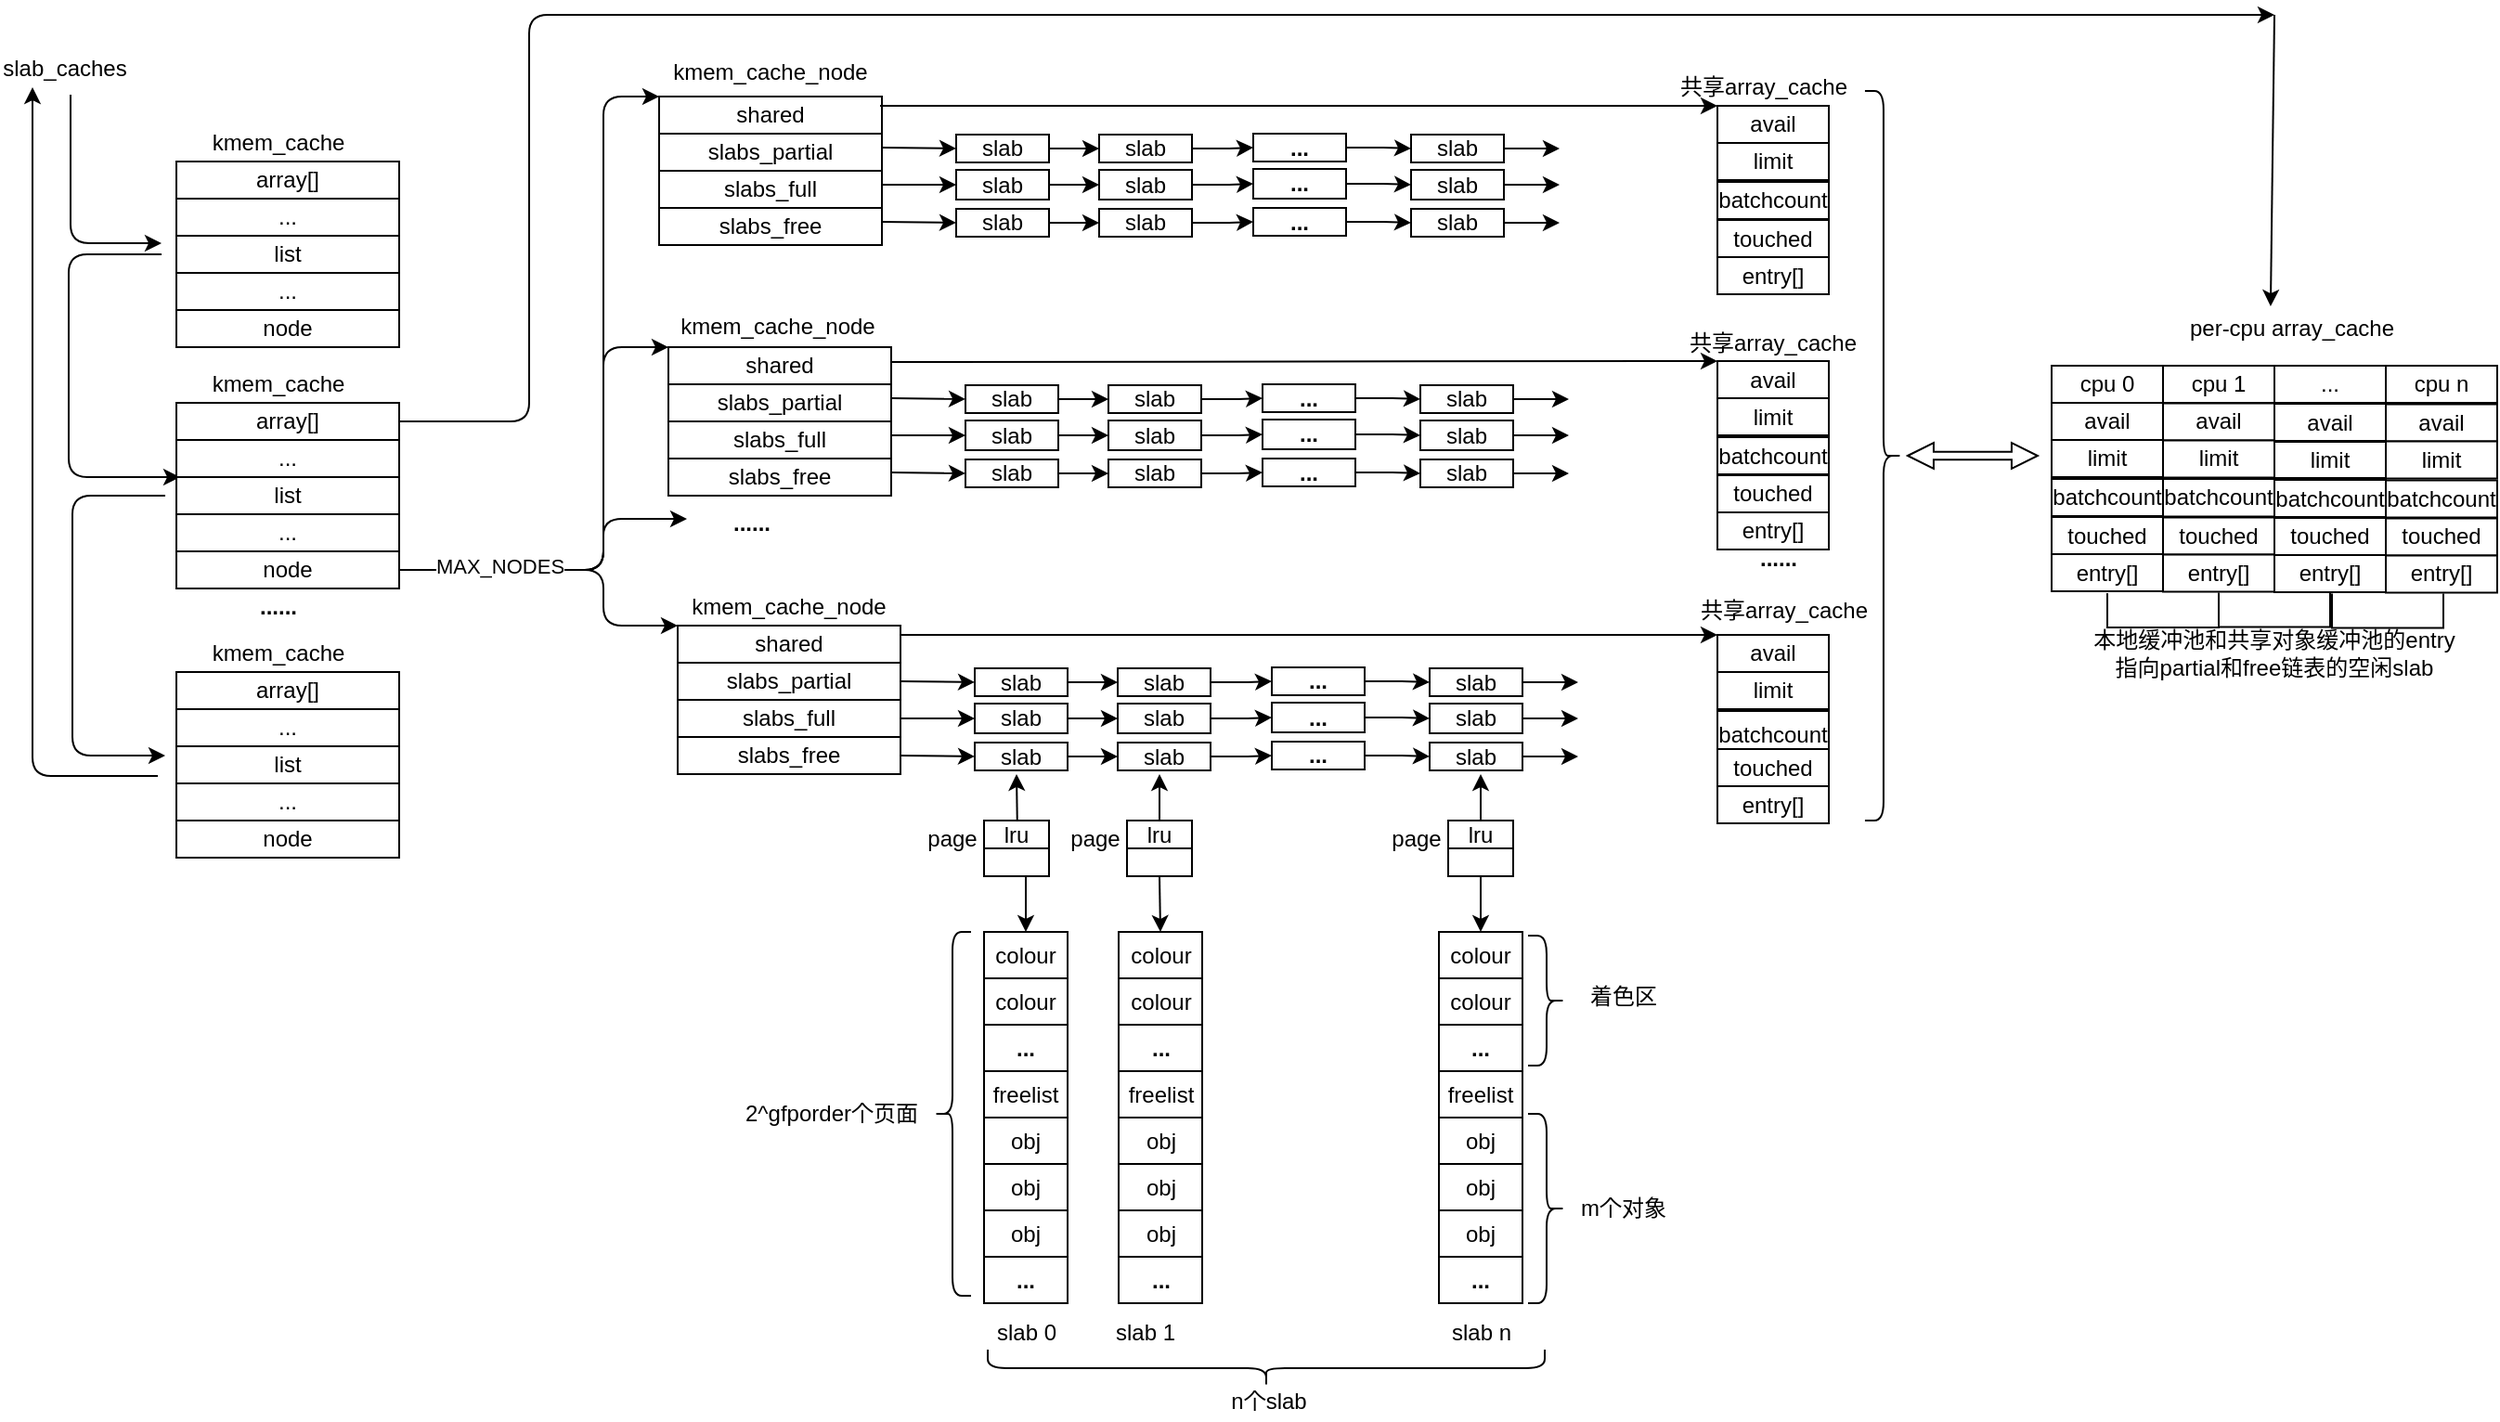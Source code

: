 <mxfile version="14.1.8" type="github">
  <diagram id="U19C1owaO59zhiJw0SZX" name="Page-1">
    <mxGraphModel dx="1114" dy="500" grid="1" gridSize="10" guides="1" tooltips="1" connect="1" arrows="1" fold="1" page="1" pageScale="1" pageWidth="827" pageHeight="1169" math="0" shadow="0">
      <root>
        <mxCell id="0" />
        <mxCell id="1" parent="0" />
        <mxCell id="jVLhkkgNdd034iKlA2Vm-1" value="array[]" style="rounded=0;whiteSpace=wrap;html=1;" parent="1" vertex="1">
          <mxGeometry x="280" y="99" width="120" height="20" as="geometry" />
        </mxCell>
        <mxCell id="jVLhkkgNdd034iKlA2Vm-2" value="slab_caches" style="text;html=1;strokeColor=none;fillColor=none;align=center;verticalAlign=middle;whiteSpace=wrap;rounded=0;" parent="1" vertex="1">
          <mxGeometry x="185" y="39" width="70" height="20" as="geometry" />
        </mxCell>
        <mxCell id="jVLhkkgNdd034iKlA2Vm-6" value="..." style="rounded=0;whiteSpace=wrap;html=1;" parent="1" vertex="1">
          <mxGeometry x="280" y="119" width="120" height="20" as="geometry" />
        </mxCell>
        <mxCell id="jVLhkkgNdd034iKlA2Vm-8" value="list" style="rounded=0;whiteSpace=wrap;html=1;" parent="1" vertex="1">
          <mxGeometry x="280" y="139" width="120" height="20" as="geometry" />
        </mxCell>
        <mxCell id="jVLhkkgNdd034iKlA2Vm-10" value="node" style="rounded=0;whiteSpace=wrap;html=1;" parent="1" vertex="1">
          <mxGeometry x="280" y="179" width="120" height="20" as="geometry" />
        </mxCell>
        <mxCell id="jVLhkkgNdd034iKlA2Vm-11" value="..." style="rounded=0;whiteSpace=wrap;html=1;" parent="1" vertex="1">
          <mxGeometry x="280" y="159" width="120" height="20" as="geometry" />
        </mxCell>
        <mxCell id="jVLhkkgNdd034iKlA2Vm-15" value="kmem_cache" style="text;html=1;strokeColor=none;fillColor=none;align=center;verticalAlign=middle;whiteSpace=wrap;rounded=0;" parent="1" vertex="1">
          <mxGeometry x="300" y="79" width="70" height="20" as="geometry" />
        </mxCell>
        <mxCell id="jVLhkkgNdd034iKlA2Vm-42" value="" style="edgeStyle=elbowEdgeStyle;elbow=vertical;endArrow=classic;html=1;exitX=0.5;exitY=1;exitDx=0;exitDy=0;" parent="1" edge="1">
          <mxGeometry width="50" height="50" relative="1" as="geometry">
            <mxPoint x="223" y="63" as="sourcePoint" />
            <mxPoint x="272" y="143" as="targetPoint" />
            <Array as="points">
              <mxPoint x="252" y="143" />
            </Array>
          </mxGeometry>
        </mxCell>
        <mxCell id="jVLhkkgNdd034iKlA2Vm-43" value="" style="edgeStyle=segmentEdgeStyle;endArrow=classic;html=1;" parent="1" edge="1">
          <mxGeometry width="50" height="50" relative="1" as="geometry">
            <mxPoint x="272" y="149" as="sourcePoint" />
            <mxPoint x="282" y="269" as="targetPoint" />
            <Array as="points">
              <mxPoint x="222" y="149" />
              <mxPoint x="222" y="269" />
              <mxPoint x="282" y="269" />
            </Array>
          </mxGeometry>
        </mxCell>
        <mxCell id="jVLhkkgNdd034iKlA2Vm-46" value="slabs_partial" style="rounded=0;whiteSpace=wrap;html=1;" parent="1" vertex="1">
          <mxGeometry x="540" y="84" width="120" height="20" as="geometry" />
        </mxCell>
        <mxCell id="jVLhkkgNdd034iKlA2Vm-47" value="kmem_cache_node" style="text;html=1;strokeColor=none;fillColor=none;align=center;verticalAlign=middle;whiteSpace=wrap;rounded=0;" parent="1" vertex="1">
          <mxGeometry x="545" y="41" width="110" height="20" as="geometry" />
        </mxCell>
        <mxCell id="jVLhkkgNdd034iKlA2Vm-48" value="slabs_full" style="rounded=0;whiteSpace=wrap;html=1;" parent="1" vertex="1">
          <mxGeometry x="540" y="104" width="120" height="20" as="geometry" />
        </mxCell>
        <mxCell id="jVLhkkgNdd034iKlA2Vm-49" value="slabs_free" style="rounded=0;whiteSpace=wrap;html=1;" parent="1" vertex="1">
          <mxGeometry x="540" y="124" width="120" height="20" as="geometry" />
        </mxCell>
        <mxCell id="jVLhkkgNdd034iKlA2Vm-50" value="" style="edgeStyle=elbowEdgeStyle;elbow=horizontal;endArrow=classic;html=1;entryX=0;entryY=0;entryDx=0;entryDy=0;exitX=1;exitY=0.5;exitDx=0;exitDy=0;" parent="1" source="jVLhkkgNdd034iKlA2Vm-150" target="jVLhkkgNdd034iKlA2Vm-456" edge="1">
          <mxGeometry width="50" height="50" relative="1" as="geometry">
            <mxPoint x="390" y="323" as="sourcePoint" />
            <mxPoint x="630" y="333" as="targetPoint" />
            <Array as="points">
              <mxPoint x="510" y="273" />
            </Array>
          </mxGeometry>
        </mxCell>
        <mxCell id="jVLhkkgNdd034iKlA2Vm-55" value="&lt;b&gt;......&lt;/b&gt;" style="text;html=1;strokeColor=none;fillColor=none;align=center;verticalAlign=middle;whiteSpace=wrap;rounded=0;" parent="1" vertex="1">
          <mxGeometry x="555" y="289" width="70" height="10" as="geometry" />
        </mxCell>
        <mxCell id="jVLhkkgNdd034iKlA2Vm-56" value="" style="edgeStyle=elbowEdgeStyle;elbow=horizontal;endArrow=classic;html=1;entryX=0;entryY=0;entryDx=0;entryDy=0;exitX=1;exitY=0.5;exitDx=0;exitDy=0;" parent="1" source="jVLhkkgNdd034iKlA2Vm-150" target="jVLhkkgNdd034iKlA2Vm-457" edge="1">
          <mxGeometry width="50" height="50" relative="1" as="geometry">
            <mxPoint x="410" y="330" as="sourcePoint" />
            <mxPoint x="544" y="313" as="targetPoint" />
            <Array as="points">
              <mxPoint x="510" y="323" />
            </Array>
          </mxGeometry>
        </mxCell>
        <mxCell id="jVLhkkgNdd034iKlA2Vm-62" value="" style="edgeStyle=elbowEdgeStyle;elbow=horizontal;endArrow=classic;html=1;entryX=0;entryY=0;entryDx=0;entryDy=0;exitX=1;exitY=0.5;exitDx=0;exitDy=0;" parent="1" source="jVLhkkgNdd034iKlA2Vm-150" target="jVLhkkgNdd034iKlA2Vm-458" edge="1">
          <mxGeometry width="50" height="50" relative="1" as="geometry">
            <mxPoint x="390" y="320" as="sourcePoint" />
            <mxPoint x="545" y="383" as="targetPoint" />
            <Array as="points">
              <mxPoint x="510" y="350" />
              <mxPoint x="510" y="393" />
            </Array>
          </mxGeometry>
        </mxCell>
        <mxCell id="jVLhkkgNdd034iKlA2Vm-64" value="" style="edgeStyle=segmentEdgeStyle;endArrow=classic;html=1;" parent="1" edge="1">
          <mxGeometry width="50" height="50" relative="1" as="geometry">
            <mxPoint x="274" y="279" as="sourcePoint" />
            <mxPoint x="274" y="419" as="targetPoint" />
            <Array as="points">
              <mxPoint x="224" y="279" />
              <mxPoint x="224" y="419" />
              <mxPoint x="274" y="419" />
            </Array>
          </mxGeometry>
        </mxCell>
        <mxCell id="jVLhkkgNdd034iKlA2Vm-142" value="" style="edgeStyle=elbowEdgeStyle;elbow=horizontal;endArrow=classic;html=1;entryX=0;entryY=0.25;entryDx=0;entryDy=0;exitX=1;exitY=0.5;exitDx=0;exitDy=0;" parent="1" source="jVLhkkgNdd034iKlA2Vm-150" target="jVLhkkgNdd034iKlA2Vm-55" edge="1">
          <mxGeometry width="50" height="50" relative="1" as="geometry">
            <mxPoint x="400" y="320" as="sourcePoint" />
            <mxPoint x="550" y="423" as="targetPoint" />
            <Array as="points">
              <mxPoint x="510" y="319" />
              <mxPoint x="510" y="373" />
            </Array>
          </mxGeometry>
        </mxCell>
        <mxCell id="jVLhkkgNdd034iKlA2Vm-455" value="MAX_NODES" style="edgeLabel;html=1;align=center;verticalAlign=middle;resizable=0;points=[];" parent="jVLhkkgNdd034iKlA2Vm-142" vertex="1" connectable="0">
          <mxGeometry x="-0.415" y="2" relative="1" as="geometry">
            <mxPoint as="offset" />
          </mxGeometry>
        </mxCell>
        <mxCell id="jVLhkkgNdd034iKlA2Vm-147" value="array[]" style="rounded=0;whiteSpace=wrap;html=1;" parent="1" vertex="1">
          <mxGeometry x="280" y="229" width="120" height="20" as="geometry" />
        </mxCell>
        <mxCell id="jVLhkkgNdd034iKlA2Vm-148" value="..." style="rounded=0;whiteSpace=wrap;html=1;" parent="1" vertex="1">
          <mxGeometry x="280" y="249" width="120" height="20" as="geometry" />
        </mxCell>
        <mxCell id="jVLhkkgNdd034iKlA2Vm-149" value="list" style="rounded=0;whiteSpace=wrap;html=1;" parent="1" vertex="1">
          <mxGeometry x="280" y="269" width="120" height="20" as="geometry" />
        </mxCell>
        <mxCell id="jVLhkkgNdd034iKlA2Vm-150" value="node" style="rounded=0;whiteSpace=wrap;html=1;" parent="1" vertex="1">
          <mxGeometry x="280" y="309" width="120" height="20" as="geometry" />
        </mxCell>
        <mxCell id="jVLhkkgNdd034iKlA2Vm-151" value="..." style="rounded=0;whiteSpace=wrap;html=1;" parent="1" vertex="1">
          <mxGeometry x="280" y="289" width="120" height="20" as="geometry" />
        </mxCell>
        <mxCell id="jVLhkkgNdd034iKlA2Vm-152" value="kmem_cache" style="text;html=1;strokeColor=none;fillColor=none;align=center;verticalAlign=middle;whiteSpace=wrap;rounded=0;" parent="1" vertex="1">
          <mxGeometry x="300" y="209" width="70" height="20" as="geometry" />
        </mxCell>
        <mxCell id="jVLhkkgNdd034iKlA2Vm-153" value="array[]" style="rounded=0;whiteSpace=wrap;html=1;" parent="1" vertex="1">
          <mxGeometry x="280" y="374" width="120" height="20" as="geometry" />
        </mxCell>
        <mxCell id="jVLhkkgNdd034iKlA2Vm-154" value="..." style="rounded=0;whiteSpace=wrap;html=1;" parent="1" vertex="1">
          <mxGeometry x="280" y="394" width="120" height="20" as="geometry" />
        </mxCell>
        <mxCell id="jVLhkkgNdd034iKlA2Vm-155" value="list" style="rounded=0;whiteSpace=wrap;html=1;" parent="1" vertex="1">
          <mxGeometry x="280" y="414" width="120" height="20" as="geometry" />
        </mxCell>
        <mxCell id="jVLhkkgNdd034iKlA2Vm-156" value="node" style="rounded=0;whiteSpace=wrap;html=1;" parent="1" vertex="1">
          <mxGeometry x="280" y="454" width="120" height="20" as="geometry" />
        </mxCell>
        <mxCell id="jVLhkkgNdd034iKlA2Vm-157" value="..." style="rounded=0;whiteSpace=wrap;html=1;" parent="1" vertex="1">
          <mxGeometry x="280" y="434" width="120" height="20" as="geometry" />
        </mxCell>
        <mxCell id="jVLhkkgNdd034iKlA2Vm-158" value="kmem_cache" style="text;html=1;strokeColor=none;fillColor=none;align=center;verticalAlign=middle;whiteSpace=wrap;rounded=0;" parent="1" vertex="1">
          <mxGeometry x="300" y="354" width="70" height="20" as="geometry" />
        </mxCell>
        <mxCell id="jVLhkkgNdd034iKlA2Vm-280" value="slabs_partial" style="rounded=0;whiteSpace=wrap;html=1;" parent="1" vertex="1">
          <mxGeometry x="545" y="219" width="120" height="20" as="geometry" />
        </mxCell>
        <mxCell id="jVLhkkgNdd034iKlA2Vm-281" value="kmem_cache_node" style="text;html=1;strokeColor=none;fillColor=none;align=center;verticalAlign=middle;whiteSpace=wrap;rounded=0;" parent="1" vertex="1">
          <mxGeometry x="549" y="178" width="110" height="20" as="geometry" />
        </mxCell>
        <mxCell id="jVLhkkgNdd034iKlA2Vm-282" value="slabs_full" style="rounded=0;whiteSpace=wrap;html=1;" parent="1" vertex="1">
          <mxGeometry x="545" y="239" width="120" height="20" as="geometry" />
        </mxCell>
        <mxCell id="jVLhkkgNdd034iKlA2Vm-283" value="slabs_free" style="rounded=0;whiteSpace=wrap;html=1;" parent="1" vertex="1">
          <mxGeometry x="545" y="259" width="120" height="20" as="geometry" />
        </mxCell>
        <mxCell id="jVLhkkgNdd034iKlA2Vm-305" value="slabs_partial" style="rounded=0;whiteSpace=wrap;html=1;" parent="1" vertex="1">
          <mxGeometry x="550" y="369" width="120" height="20" as="geometry" />
        </mxCell>
        <mxCell id="jVLhkkgNdd034iKlA2Vm-306" value="kmem_cache_node" style="text;html=1;strokeColor=none;fillColor=none;align=center;verticalAlign=middle;whiteSpace=wrap;rounded=0;" parent="1" vertex="1">
          <mxGeometry x="555" y="329" width="110" height="20" as="geometry" />
        </mxCell>
        <mxCell id="jVLhkkgNdd034iKlA2Vm-307" value="slabs_full" style="rounded=0;whiteSpace=wrap;html=1;" parent="1" vertex="1">
          <mxGeometry x="550" y="389" width="120" height="20" as="geometry" />
        </mxCell>
        <mxCell id="jVLhkkgNdd034iKlA2Vm-308" value="slabs_free" style="rounded=0;whiteSpace=wrap;html=1;" parent="1" vertex="1">
          <mxGeometry x="550" y="409" width="120" height="20" as="geometry" />
        </mxCell>
        <mxCell id="jVLhkkgNdd034iKlA2Vm-309" style="edgeStyle=orthogonalEdgeStyle;rounded=0;orthogonalLoop=1;jettySize=auto;html=1;entryX=0;entryY=0.5;entryDx=0;entryDy=0;" parent="1" source="jVLhkkgNdd034iKlA2Vm-310" target="jVLhkkgNdd034iKlA2Vm-314" edge="1">
          <mxGeometry relative="1" as="geometry" />
        </mxCell>
        <mxCell id="jVLhkkgNdd034iKlA2Vm-310" value="slab" style="rounded=0;whiteSpace=wrap;html=1;" parent="1" vertex="1">
          <mxGeometry x="710" y="372" width="50" height="15" as="geometry" />
        </mxCell>
        <mxCell id="jVLhkkgNdd034iKlA2Vm-311" style="edgeStyle=orthogonalEdgeStyle;rounded=0;orthogonalLoop=1;jettySize=auto;html=1;" parent="1" source="jVLhkkgNdd034iKlA2Vm-312" edge="1">
          <mxGeometry relative="1" as="geometry">
            <mxPoint x="1035" y="379.5" as="targetPoint" />
          </mxGeometry>
        </mxCell>
        <mxCell id="jVLhkkgNdd034iKlA2Vm-312" value="slab" style="rounded=0;whiteSpace=wrap;html=1;" parent="1" vertex="1">
          <mxGeometry x="955" y="372" width="50" height="15" as="geometry" />
        </mxCell>
        <mxCell id="jVLhkkgNdd034iKlA2Vm-387" style="edgeStyle=orthogonalEdgeStyle;rounded=0;orthogonalLoop=1;jettySize=auto;html=1;entryX=0;entryY=0.5;entryDx=0;entryDy=0;" parent="1" source="jVLhkkgNdd034iKlA2Vm-314" target="jVLhkkgNdd034iKlA2Vm-384" edge="1">
          <mxGeometry relative="1" as="geometry" />
        </mxCell>
        <mxCell id="jVLhkkgNdd034iKlA2Vm-314" value="slab" style="rounded=0;whiteSpace=wrap;html=1;" parent="1" vertex="1">
          <mxGeometry x="787" y="372" width="50" height="15" as="geometry" />
        </mxCell>
        <mxCell id="jVLhkkgNdd034iKlA2Vm-315" style="edgeStyle=orthogonalEdgeStyle;rounded=0;orthogonalLoop=1;jettySize=auto;html=1;entryX=0;entryY=0.5;entryDx=0;entryDy=0;" parent="1" source="jVLhkkgNdd034iKlA2Vm-316" target="jVLhkkgNdd034iKlA2Vm-320" edge="1">
          <mxGeometry relative="1" as="geometry" />
        </mxCell>
        <mxCell id="jVLhkkgNdd034iKlA2Vm-316" value="slab" style="rounded=0;whiteSpace=wrap;html=1;" parent="1" vertex="1">
          <mxGeometry x="710" y="391" width="50" height="16" as="geometry" />
        </mxCell>
        <mxCell id="jVLhkkgNdd034iKlA2Vm-317" style="edgeStyle=orthogonalEdgeStyle;rounded=0;orthogonalLoop=1;jettySize=auto;html=1;" parent="1" source="jVLhkkgNdd034iKlA2Vm-318" edge="1">
          <mxGeometry relative="1" as="geometry">
            <mxPoint x="1035" y="399" as="targetPoint" />
          </mxGeometry>
        </mxCell>
        <mxCell id="jVLhkkgNdd034iKlA2Vm-318" value="slab" style="rounded=0;whiteSpace=wrap;html=1;" parent="1" vertex="1">
          <mxGeometry x="955" y="391" width="50" height="16" as="geometry" />
        </mxCell>
        <mxCell id="jVLhkkgNdd034iKlA2Vm-388" style="edgeStyle=orthogonalEdgeStyle;rounded=0;orthogonalLoop=1;jettySize=auto;html=1;entryX=0;entryY=0.5;entryDx=0;entryDy=0;" parent="1" source="jVLhkkgNdd034iKlA2Vm-320" target="jVLhkkgNdd034iKlA2Vm-385" edge="1">
          <mxGeometry relative="1" as="geometry" />
        </mxCell>
        <mxCell id="jVLhkkgNdd034iKlA2Vm-320" value="slab" style="rounded=0;whiteSpace=wrap;html=1;" parent="1" vertex="1">
          <mxGeometry x="787" y="391" width="50" height="16" as="geometry" />
        </mxCell>
        <mxCell id="jVLhkkgNdd034iKlA2Vm-321" style="edgeStyle=orthogonalEdgeStyle;rounded=0;orthogonalLoop=1;jettySize=auto;html=1;entryX=0;entryY=0.5;entryDx=0;entryDy=0;" parent="1" source="jVLhkkgNdd034iKlA2Vm-322" target="jVLhkkgNdd034iKlA2Vm-326" edge="1">
          <mxGeometry relative="1" as="geometry" />
        </mxCell>
        <mxCell id="jVLhkkgNdd034iKlA2Vm-322" value="slab" style="rounded=0;whiteSpace=wrap;html=1;" parent="1" vertex="1">
          <mxGeometry x="710" y="412" width="50" height="15" as="geometry" />
        </mxCell>
        <mxCell id="jVLhkkgNdd034iKlA2Vm-323" style="edgeStyle=orthogonalEdgeStyle;rounded=0;orthogonalLoop=1;jettySize=auto;html=1;" parent="1" source="jVLhkkgNdd034iKlA2Vm-324" edge="1">
          <mxGeometry relative="1" as="geometry">
            <mxPoint x="1035" y="419.5" as="targetPoint" />
          </mxGeometry>
        </mxCell>
        <mxCell id="jVLhkkgNdd034iKlA2Vm-324" value="slab" style="rounded=0;whiteSpace=wrap;html=1;" parent="1" vertex="1">
          <mxGeometry x="955" y="412" width="50" height="15" as="geometry" />
        </mxCell>
        <mxCell id="jVLhkkgNdd034iKlA2Vm-389" style="edgeStyle=orthogonalEdgeStyle;rounded=0;orthogonalLoop=1;jettySize=auto;html=1;entryX=0;entryY=0.5;entryDx=0;entryDy=0;" parent="1" source="jVLhkkgNdd034iKlA2Vm-326" target="jVLhkkgNdd034iKlA2Vm-386" edge="1">
          <mxGeometry relative="1" as="geometry" />
        </mxCell>
        <mxCell id="jVLhkkgNdd034iKlA2Vm-326" value="slab" style="rounded=0;whiteSpace=wrap;html=1;" parent="1" vertex="1">
          <mxGeometry x="787" y="412" width="50" height="15" as="geometry" />
        </mxCell>
        <mxCell id="jVLhkkgNdd034iKlA2Vm-327" value="" style="endArrow=classic;html=1;exitX=1;exitY=0.5;exitDx=0;exitDy=0;entryX=0;entryY=0.5;entryDx=0;entryDy=0;" parent="1" source="jVLhkkgNdd034iKlA2Vm-305" target="jVLhkkgNdd034iKlA2Vm-310" edge="1">
          <mxGeometry width="50" height="50" relative="1" as="geometry">
            <mxPoint x="620" y="619" as="sourcePoint" />
            <mxPoint x="670" y="569" as="targetPoint" />
          </mxGeometry>
        </mxCell>
        <mxCell id="jVLhkkgNdd034iKlA2Vm-328" value="" style="endArrow=classic;html=1;exitX=1;exitY=0.5;exitDx=0;exitDy=0;entryX=0;entryY=0.5;entryDx=0;entryDy=0;" parent="1" source="jVLhkkgNdd034iKlA2Vm-307" target="jVLhkkgNdd034iKlA2Vm-316" edge="1">
          <mxGeometry width="50" height="50" relative="1" as="geometry">
            <mxPoint x="680" y="385" as="sourcePoint" />
            <mxPoint x="720" y="385" as="targetPoint" />
          </mxGeometry>
        </mxCell>
        <mxCell id="jVLhkkgNdd034iKlA2Vm-329" value="" style="endArrow=classic;html=1;exitX=1;exitY=0.5;exitDx=0;exitDy=0;entryX=0;entryY=0.5;entryDx=0;entryDy=0;" parent="1" source="jVLhkkgNdd034iKlA2Vm-308" target="jVLhkkgNdd034iKlA2Vm-322" edge="1">
          <mxGeometry width="50" height="50" relative="1" as="geometry">
            <mxPoint x="690" y="404" as="sourcePoint" />
            <mxPoint x="710" y="441" as="targetPoint" />
          </mxGeometry>
        </mxCell>
        <mxCell id="jVLhkkgNdd034iKlA2Vm-332" style="edgeStyle=orthogonalEdgeStyle;rounded=0;orthogonalLoop=1;jettySize=auto;html=1;" parent="1" edge="1">
          <mxGeometry relative="1" as="geometry">
            <mxPoint x="732.5" y="429" as="targetPoint" />
            <mxPoint x="733" y="462" as="sourcePoint" />
          </mxGeometry>
        </mxCell>
        <mxCell id="jVLhkkgNdd034iKlA2Vm-330" value="lru" style="rounded=0;whiteSpace=wrap;html=1;" parent="1" vertex="1">
          <mxGeometry x="715" y="454" width="35" height="15" as="geometry" />
        </mxCell>
        <mxCell id="jVLhkkgNdd034iKlA2Vm-363" style="edgeStyle=orthogonalEdgeStyle;rounded=0;orthogonalLoop=1;jettySize=auto;html=1;exitX=0.5;exitY=1;exitDx=0;exitDy=0;entryX=0.5;entryY=0;entryDx=0;entryDy=0;" parent="1" source="jVLhkkgNdd034iKlA2Vm-331" target="jVLhkkgNdd034iKlA2Vm-342" edge="1">
          <mxGeometry relative="1" as="geometry" />
        </mxCell>
        <mxCell id="jVLhkkgNdd034iKlA2Vm-331" value="" style="rounded=0;whiteSpace=wrap;html=1;" parent="1" vertex="1">
          <mxGeometry x="715" y="469" width="35" height="15" as="geometry" />
        </mxCell>
        <mxCell id="jVLhkkgNdd034iKlA2Vm-333" value="page" style="text;html=1;strokeColor=none;fillColor=none;align=center;verticalAlign=middle;whiteSpace=wrap;rounded=0;" parent="1" vertex="1">
          <mxGeometry x="683" y="454" width="30" height="20" as="geometry" />
        </mxCell>
        <mxCell id="jVLhkkgNdd034iKlA2Vm-340" style="edgeStyle=orthogonalEdgeStyle;rounded=0;orthogonalLoop=1;jettySize=auto;html=1;" parent="1" source="jVLhkkgNdd034iKlA2Vm-334" edge="1">
          <mxGeometry relative="1" as="geometry">
            <mxPoint x="809.5" y="429" as="targetPoint" />
          </mxGeometry>
        </mxCell>
        <mxCell id="jVLhkkgNdd034iKlA2Vm-334" value="lru" style="rounded=0;whiteSpace=wrap;html=1;" parent="1" vertex="1">
          <mxGeometry x="792" y="454" width="35" height="15" as="geometry" />
        </mxCell>
        <mxCell id="jVLhkkgNdd034iKlA2Vm-335" value="" style="rounded=0;whiteSpace=wrap;html=1;" parent="1" vertex="1">
          <mxGeometry x="792" y="469" width="35" height="15" as="geometry" />
        </mxCell>
        <mxCell id="jVLhkkgNdd034iKlA2Vm-336" value="page" style="text;html=1;strokeColor=none;fillColor=none;align=center;verticalAlign=middle;whiteSpace=wrap;rounded=0;" parent="1" vertex="1">
          <mxGeometry x="760" y="454" width="30" height="20" as="geometry" />
        </mxCell>
        <mxCell id="jVLhkkgNdd034iKlA2Vm-393" style="edgeStyle=orthogonalEdgeStyle;rounded=0;orthogonalLoop=1;jettySize=auto;html=1;" parent="1" source="jVLhkkgNdd034iKlA2Vm-337" edge="1">
          <mxGeometry relative="1" as="geometry">
            <mxPoint x="982.5" y="429" as="targetPoint" />
          </mxGeometry>
        </mxCell>
        <mxCell id="jVLhkkgNdd034iKlA2Vm-337" value="lru" style="rounded=0;whiteSpace=wrap;html=1;" parent="1" vertex="1">
          <mxGeometry x="965" y="454" width="35" height="15" as="geometry" />
        </mxCell>
        <mxCell id="jVLhkkgNdd034iKlA2Vm-381" style="edgeStyle=orthogonalEdgeStyle;rounded=0;orthogonalLoop=1;jettySize=auto;html=1;entryX=0.5;entryY=0;entryDx=0;entryDy=0;" parent="1" source="jVLhkkgNdd034iKlA2Vm-338" target="jVLhkkgNdd034iKlA2Vm-372" edge="1">
          <mxGeometry relative="1" as="geometry" />
        </mxCell>
        <mxCell id="jVLhkkgNdd034iKlA2Vm-338" value="" style="rounded=0;whiteSpace=wrap;html=1;" parent="1" vertex="1">
          <mxGeometry x="965" y="469" width="35" height="15" as="geometry" />
        </mxCell>
        <mxCell id="jVLhkkgNdd034iKlA2Vm-339" value="page" style="text;html=1;strokeColor=none;fillColor=none;align=center;verticalAlign=middle;whiteSpace=wrap;rounded=0;" parent="1" vertex="1">
          <mxGeometry x="933" y="454" width="30" height="20" as="geometry" />
        </mxCell>
        <mxCell id="jVLhkkgNdd034iKlA2Vm-342" value="colour" style="rounded=0;whiteSpace=wrap;html=1;" parent="1" vertex="1">
          <mxGeometry x="715" y="514" width="45" height="25" as="geometry" />
        </mxCell>
        <mxCell id="jVLhkkgNdd034iKlA2Vm-356" value="colour" style="rounded=0;whiteSpace=wrap;html=1;" parent="1" vertex="1">
          <mxGeometry x="715" y="539" width="45" height="25" as="geometry" />
        </mxCell>
        <mxCell id="jVLhkkgNdd034iKlA2Vm-357" value="&lt;b&gt;...&lt;/b&gt;" style="rounded=0;whiteSpace=wrap;html=1;" parent="1" vertex="1">
          <mxGeometry x="715" y="564" width="45" height="25" as="geometry" />
        </mxCell>
        <mxCell id="jVLhkkgNdd034iKlA2Vm-358" value="freelist" style="rounded=0;whiteSpace=wrap;html=1;" parent="1" vertex="1">
          <mxGeometry x="715" y="589" width="45" height="25" as="geometry" />
        </mxCell>
        <mxCell id="jVLhkkgNdd034iKlA2Vm-359" value="obj" style="rounded=0;whiteSpace=wrap;html=1;" parent="1" vertex="1">
          <mxGeometry x="715" y="614" width="45" height="25" as="geometry" />
        </mxCell>
        <mxCell id="jVLhkkgNdd034iKlA2Vm-360" value="obj" style="rounded=0;whiteSpace=wrap;html=1;" parent="1" vertex="1">
          <mxGeometry x="715" y="639" width="45" height="25" as="geometry" />
        </mxCell>
        <mxCell id="jVLhkkgNdd034iKlA2Vm-361" value="obj" style="rounded=0;whiteSpace=wrap;html=1;" parent="1" vertex="1">
          <mxGeometry x="715" y="664" width="45" height="25" as="geometry" />
        </mxCell>
        <mxCell id="jVLhkkgNdd034iKlA2Vm-362" value="&lt;b&gt;...&lt;/b&gt;" style="rounded=0;whiteSpace=wrap;html=1;" parent="1" vertex="1">
          <mxGeometry x="715" y="689" width="45" height="25" as="geometry" />
        </mxCell>
        <mxCell id="jVLhkkgNdd034iKlA2Vm-364" value="colour" style="rounded=0;whiteSpace=wrap;html=1;" parent="1" vertex="1">
          <mxGeometry x="787.5" y="514" width="45" height="25" as="geometry" />
        </mxCell>
        <mxCell id="jVLhkkgNdd034iKlA2Vm-365" value="colour" style="rounded=0;whiteSpace=wrap;html=1;" parent="1" vertex="1">
          <mxGeometry x="787.5" y="539" width="45" height="25" as="geometry" />
        </mxCell>
        <mxCell id="jVLhkkgNdd034iKlA2Vm-366" value="&lt;b&gt;...&lt;/b&gt;" style="rounded=0;whiteSpace=wrap;html=1;" parent="1" vertex="1">
          <mxGeometry x="787.5" y="564" width="45" height="25" as="geometry" />
        </mxCell>
        <mxCell id="jVLhkkgNdd034iKlA2Vm-367" value="freelist" style="rounded=0;whiteSpace=wrap;html=1;" parent="1" vertex="1">
          <mxGeometry x="787.5" y="589" width="45" height="25" as="geometry" />
        </mxCell>
        <mxCell id="jVLhkkgNdd034iKlA2Vm-368" value="obj" style="rounded=0;whiteSpace=wrap;html=1;" parent="1" vertex="1">
          <mxGeometry x="787.5" y="614" width="45" height="25" as="geometry" />
        </mxCell>
        <mxCell id="jVLhkkgNdd034iKlA2Vm-369" value="obj" style="rounded=0;whiteSpace=wrap;html=1;" parent="1" vertex="1">
          <mxGeometry x="787.5" y="639" width="45" height="25" as="geometry" />
        </mxCell>
        <mxCell id="jVLhkkgNdd034iKlA2Vm-370" value="obj" style="rounded=0;whiteSpace=wrap;html=1;" parent="1" vertex="1">
          <mxGeometry x="787.5" y="664" width="45" height="25" as="geometry" />
        </mxCell>
        <mxCell id="jVLhkkgNdd034iKlA2Vm-371" value="&lt;b&gt;...&lt;/b&gt;" style="rounded=0;whiteSpace=wrap;html=1;" parent="1" vertex="1">
          <mxGeometry x="787.5" y="689" width="45" height="25" as="geometry" />
        </mxCell>
        <mxCell id="jVLhkkgNdd034iKlA2Vm-372" value="colour" style="rounded=0;whiteSpace=wrap;html=1;" parent="1" vertex="1">
          <mxGeometry x="960" y="514" width="45" height="25" as="geometry" />
        </mxCell>
        <mxCell id="jVLhkkgNdd034iKlA2Vm-373" value="colour" style="rounded=0;whiteSpace=wrap;html=1;" parent="1" vertex="1">
          <mxGeometry x="960" y="539" width="45" height="25" as="geometry" />
        </mxCell>
        <mxCell id="jVLhkkgNdd034iKlA2Vm-374" value="&lt;b&gt;...&lt;/b&gt;" style="rounded=0;whiteSpace=wrap;html=1;" parent="1" vertex="1">
          <mxGeometry x="960" y="564" width="45" height="25" as="geometry" />
        </mxCell>
        <mxCell id="jVLhkkgNdd034iKlA2Vm-375" value="freelist" style="rounded=0;whiteSpace=wrap;html=1;" parent="1" vertex="1">
          <mxGeometry x="960" y="589" width="45" height="25" as="geometry" />
        </mxCell>
        <mxCell id="jVLhkkgNdd034iKlA2Vm-376" value="obj" style="rounded=0;whiteSpace=wrap;html=1;" parent="1" vertex="1">
          <mxGeometry x="960" y="614" width="45" height="25" as="geometry" />
        </mxCell>
        <mxCell id="jVLhkkgNdd034iKlA2Vm-377" value="obj" style="rounded=0;whiteSpace=wrap;html=1;" parent="1" vertex="1">
          <mxGeometry x="960" y="639" width="45" height="25" as="geometry" />
        </mxCell>
        <mxCell id="jVLhkkgNdd034iKlA2Vm-378" value="obj" style="rounded=0;whiteSpace=wrap;html=1;" parent="1" vertex="1">
          <mxGeometry x="960" y="664" width="45" height="25" as="geometry" />
        </mxCell>
        <mxCell id="jVLhkkgNdd034iKlA2Vm-379" value="&lt;b&gt;...&lt;/b&gt;" style="rounded=0;whiteSpace=wrap;html=1;" parent="1" vertex="1">
          <mxGeometry x="960" y="689" width="45" height="25" as="geometry" />
        </mxCell>
        <mxCell id="jVLhkkgNdd034iKlA2Vm-383" value="" style="endArrow=classic;html=1;exitX=0.5;exitY=1;exitDx=0;exitDy=0;entryX=0.5;entryY=0;entryDx=0;entryDy=0;" parent="1" source="jVLhkkgNdd034iKlA2Vm-335" target="jVLhkkgNdd034iKlA2Vm-364" edge="1">
          <mxGeometry width="50" height="50" relative="1" as="geometry">
            <mxPoint x="980" y="579" as="sourcePoint" />
            <mxPoint x="1030" y="529" as="targetPoint" />
          </mxGeometry>
        </mxCell>
        <mxCell id="jVLhkkgNdd034iKlA2Vm-390" style="edgeStyle=orthogonalEdgeStyle;rounded=0;orthogonalLoop=1;jettySize=auto;html=1;entryX=0;entryY=0.5;entryDx=0;entryDy=0;" parent="1" source="jVLhkkgNdd034iKlA2Vm-384" target="jVLhkkgNdd034iKlA2Vm-312" edge="1">
          <mxGeometry relative="1" as="geometry" />
        </mxCell>
        <mxCell id="jVLhkkgNdd034iKlA2Vm-384" value="&lt;b&gt;...&lt;/b&gt;" style="rounded=0;whiteSpace=wrap;html=1;" parent="1" vertex="1">
          <mxGeometry x="870" y="371.5" width="50" height="15" as="geometry" />
        </mxCell>
        <mxCell id="jVLhkkgNdd034iKlA2Vm-391" style="edgeStyle=orthogonalEdgeStyle;rounded=0;orthogonalLoop=1;jettySize=auto;html=1;entryX=0;entryY=0.5;entryDx=0;entryDy=0;" parent="1" source="jVLhkkgNdd034iKlA2Vm-385" target="jVLhkkgNdd034iKlA2Vm-318" edge="1">
          <mxGeometry relative="1" as="geometry" />
        </mxCell>
        <mxCell id="jVLhkkgNdd034iKlA2Vm-385" value="&lt;b&gt;...&lt;/b&gt;" style="rounded=0;whiteSpace=wrap;html=1;" parent="1" vertex="1">
          <mxGeometry x="870" y="390.5" width="50" height="16" as="geometry" />
        </mxCell>
        <mxCell id="jVLhkkgNdd034iKlA2Vm-392" style="edgeStyle=orthogonalEdgeStyle;rounded=0;orthogonalLoop=1;jettySize=auto;html=1;entryX=0;entryY=0.5;entryDx=0;entryDy=0;" parent="1" source="jVLhkkgNdd034iKlA2Vm-386" target="jVLhkkgNdd034iKlA2Vm-324" edge="1">
          <mxGeometry relative="1" as="geometry" />
        </mxCell>
        <mxCell id="jVLhkkgNdd034iKlA2Vm-386" value="&lt;b&gt;...&lt;/b&gt;" style="rounded=0;whiteSpace=wrap;html=1;" parent="1" vertex="1">
          <mxGeometry x="870" y="411.5" width="50" height="15" as="geometry" />
        </mxCell>
        <mxCell id="jVLhkkgNdd034iKlA2Vm-394" style="edgeStyle=orthogonalEdgeStyle;rounded=0;orthogonalLoop=1;jettySize=auto;html=1;entryX=0;entryY=0.5;entryDx=0;entryDy=0;" parent="1" source="jVLhkkgNdd034iKlA2Vm-395" target="jVLhkkgNdd034iKlA2Vm-399" edge="1">
          <mxGeometry relative="1" as="geometry" />
        </mxCell>
        <mxCell id="jVLhkkgNdd034iKlA2Vm-395" value="slab" style="rounded=0;whiteSpace=wrap;html=1;" parent="1" vertex="1">
          <mxGeometry x="705" y="219.5" width="50" height="15" as="geometry" />
        </mxCell>
        <mxCell id="jVLhkkgNdd034iKlA2Vm-396" style="edgeStyle=orthogonalEdgeStyle;rounded=0;orthogonalLoop=1;jettySize=auto;html=1;" parent="1" source="jVLhkkgNdd034iKlA2Vm-397" edge="1">
          <mxGeometry relative="1" as="geometry">
            <mxPoint x="1030" y="227" as="targetPoint" />
          </mxGeometry>
        </mxCell>
        <mxCell id="jVLhkkgNdd034iKlA2Vm-397" value="slab" style="rounded=0;whiteSpace=wrap;html=1;" parent="1" vertex="1">
          <mxGeometry x="950" y="219.5" width="50" height="15" as="geometry" />
        </mxCell>
        <mxCell id="jVLhkkgNdd034iKlA2Vm-398" style="edgeStyle=orthogonalEdgeStyle;rounded=0;orthogonalLoop=1;jettySize=auto;html=1;entryX=0;entryY=0.5;entryDx=0;entryDy=0;" parent="1" source="jVLhkkgNdd034iKlA2Vm-399" target="jVLhkkgNdd034iKlA2Vm-416" edge="1">
          <mxGeometry relative="1" as="geometry" />
        </mxCell>
        <mxCell id="jVLhkkgNdd034iKlA2Vm-399" value="slab" style="rounded=0;whiteSpace=wrap;html=1;" parent="1" vertex="1">
          <mxGeometry x="782" y="219.5" width="50" height="15" as="geometry" />
        </mxCell>
        <mxCell id="jVLhkkgNdd034iKlA2Vm-400" style="edgeStyle=orthogonalEdgeStyle;rounded=0;orthogonalLoop=1;jettySize=auto;html=1;entryX=0;entryY=0.5;entryDx=0;entryDy=0;" parent="1" source="jVLhkkgNdd034iKlA2Vm-401" target="jVLhkkgNdd034iKlA2Vm-405" edge="1">
          <mxGeometry relative="1" as="geometry" />
        </mxCell>
        <mxCell id="jVLhkkgNdd034iKlA2Vm-401" value="slab" style="rounded=0;whiteSpace=wrap;html=1;" parent="1" vertex="1">
          <mxGeometry x="705" y="238.5" width="50" height="16" as="geometry" />
        </mxCell>
        <mxCell id="jVLhkkgNdd034iKlA2Vm-402" style="edgeStyle=orthogonalEdgeStyle;rounded=0;orthogonalLoop=1;jettySize=auto;html=1;" parent="1" source="jVLhkkgNdd034iKlA2Vm-403" edge="1">
          <mxGeometry relative="1" as="geometry">
            <mxPoint x="1030" y="246.5" as="targetPoint" />
          </mxGeometry>
        </mxCell>
        <mxCell id="jVLhkkgNdd034iKlA2Vm-403" value="slab" style="rounded=0;whiteSpace=wrap;html=1;" parent="1" vertex="1">
          <mxGeometry x="950" y="238.5" width="50" height="16" as="geometry" />
        </mxCell>
        <mxCell id="jVLhkkgNdd034iKlA2Vm-404" style="edgeStyle=orthogonalEdgeStyle;rounded=0;orthogonalLoop=1;jettySize=auto;html=1;entryX=0;entryY=0.5;entryDx=0;entryDy=0;" parent="1" source="jVLhkkgNdd034iKlA2Vm-405" target="jVLhkkgNdd034iKlA2Vm-418" edge="1">
          <mxGeometry relative="1" as="geometry" />
        </mxCell>
        <mxCell id="jVLhkkgNdd034iKlA2Vm-405" value="slab" style="rounded=0;whiteSpace=wrap;html=1;" parent="1" vertex="1">
          <mxGeometry x="782" y="238.5" width="50" height="16" as="geometry" />
        </mxCell>
        <mxCell id="jVLhkkgNdd034iKlA2Vm-406" style="edgeStyle=orthogonalEdgeStyle;rounded=0;orthogonalLoop=1;jettySize=auto;html=1;entryX=0;entryY=0.5;entryDx=0;entryDy=0;" parent="1" source="jVLhkkgNdd034iKlA2Vm-407" target="jVLhkkgNdd034iKlA2Vm-411" edge="1">
          <mxGeometry relative="1" as="geometry" />
        </mxCell>
        <mxCell id="jVLhkkgNdd034iKlA2Vm-407" value="slab" style="rounded=0;whiteSpace=wrap;html=1;" parent="1" vertex="1">
          <mxGeometry x="705" y="259.5" width="50" height="15" as="geometry" />
        </mxCell>
        <mxCell id="jVLhkkgNdd034iKlA2Vm-408" style="edgeStyle=orthogonalEdgeStyle;rounded=0;orthogonalLoop=1;jettySize=auto;html=1;" parent="1" source="jVLhkkgNdd034iKlA2Vm-409" edge="1">
          <mxGeometry relative="1" as="geometry">
            <mxPoint x="1030" y="267" as="targetPoint" />
          </mxGeometry>
        </mxCell>
        <mxCell id="jVLhkkgNdd034iKlA2Vm-409" value="slab" style="rounded=0;whiteSpace=wrap;html=1;" parent="1" vertex="1">
          <mxGeometry x="950" y="259.5" width="50" height="15" as="geometry" />
        </mxCell>
        <mxCell id="jVLhkkgNdd034iKlA2Vm-410" style="edgeStyle=orthogonalEdgeStyle;rounded=0;orthogonalLoop=1;jettySize=auto;html=1;entryX=0;entryY=0.5;entryDx=0;entryDy=0;" parent="1" source="jVLhkkgNdd034iKlA2Vm-411" target="jVLhkkgNdd034iKlA2Vm-420" edge="1">
          <mxGeometry relative="1" as="geometry" />
        </mxCell>
        <mxCell id="jVLhkkgNdd034iKlA2Vm-411" value="slab" style="rounded=0;whiteSpace=wrap;html=1;" parent="1" vertex="1">
          <mxGeometry x="782" y="259.5" width="50" height="15" as="geometry" />
        </mxCell>
        <mxCell id="jVLhkkgNdd034iKlA2Vm-412" value="" style="endArrow=classic;html=1;exitX=1;exitY=0.5;exitDx=0;exitDy=0;entryX=0;entryY=0.5;entryDx=0;entryDy=0;" parent="1" target="jVLhkkgNdd034iKlA2Vm-395" edge="1">
          <mxGeometry width="50" height="50" relative="1" as="geometry">
            <mxPoint x="665" y="226.5" as="sourcePoint" />
            <mxPoint x="665" y="416.5" as="targetPoint" />
          </mxGeometry>
        </mxCell>
        <mxCell id="jVLhkkgNdd034iKlA2Vm-413" value="" style="endArrow=classic;html=1;exitX=1;exitY=0.5;exitDx=0;exitDy=0;entryX=0;entryY=0.5;entryDx=0;entryDy=0;" parent="1" target="jVLhkkgNdd034iKlA2Vm-401" edge="1">
          <mxGeometry width="50" height="50" relative="1" as="geometry">
            <mxPoint x="665" y="246.5" as="sourcePoint" />
            <mxPoint x="715" y="232.5" as="targetPoint" />
          </mxGeometry>
        </mxCell>
        <mxCell id="jVLhkkgNdd034iKlA2Vm-414" value="" style="endArrow=classic;html=1;exitX=1;exitY=0.5;exitDx=0;exitDy=0;entryX=0;entryY=0.5;entryDx=0;entryDy=0;" parent="1" target="jVLhkkgNdd034iKlA2Vm-407" edge="1">
          <mxGeometry width="50" height="50" relative="1" as="geometry">
            <mxPoint x="665" y="266.5" as="sourcePoint" />
            <mxPoint x="705" y="288.5" as="targetPoint" />
          </mxGeometry>
        </mxCell>
        <mxCell id="jVLhkkgNdd034iKlA2Vm-415" style="edgeStyle=orthogonalEdgeStyle;rounded=0;orthogonalLoop=1;jettySize=auto;html=1;entryX=0;entryY=0.5;entryDx=0;entryDy=0;" parent="1" source="jVLhkkgNdd034iKlA2Vm-416" target="jVLhkkgNdd034iKlA2Vm-397" edge="1">
          <mxGeometry relative="1" as="geometry" />
        </mxCell>
        <mxCell id="jVLhkkgNdd034iKlA2Vm-416" value="&lt;b&gt;...&lt;/b&gt;" style="rounded=0;whiteSpace=wrap;html=1;" parent="1" vertex="1">
          <mxGeometry x="865" y="219" width="50" height="15" as="geometry" />
        </mxCell>
        <mxCell id="jVLhkkgNdd034iKlA2Vm-417" style="edgeStyle=orthogonalEdgeStyle;rounded=0;orthogonalLoop=1;jettySize=auto;html=1;entryX=0;entryY=0.5;entryDx=0;entryDy=0;" parent="1" source="jVLhkkgNdd034iKlA2Vm-418" target="jVLhkkgNdd034iKlA2Vm-403" edge="1">
          <mxGeometry relative="1" as="geometry" />
        </mxCell>
        <mxCell id="jVLhkkgNdd034iKlA2Vm-418" value="&lt;b&gt;...&lt;/b&gt;" style="rounded=0;whiteSpace=wrap;html=1;" parent="1" vertex="1">
          <mxGeometry x="865" y="238" width="50" height="16" as="geometry" />
        </mxCell>
        <mxCell id="jVLhkkgNdd034iKlA2Vm-419" style="edgeStyle=orthogonalEdgeStyle;rounded=0;orthogonalLoop=1;jettySize=auto;html=1;entryX=0;entryY=0.5;entryDx=0;entryDy=0;" parent="1" source="jVLhkkgNdd034iKlA2Vm-420" target="jVLhkkgNdd034iKlA2Vm-409" edge="1">
          <mxGeometry relative="1" as="geometry" />
        </mxCell>
        <mxCell id="jVLhkkgNdd034iKlA2Vm-420" value="&lt;b&gt;...&lt;/b&gt;" style="rounded=0;whiteSpace=wrap;html=1;" parent="1" vertex="1">
          <mxGeometry x="865" y="259" width="50" height="15" as="geometry" />
        </mxCell>
        <mxCell id="jVLhkkgNdd034iKlA2Vm-421" style="edgeStyle=orthogonalEdgeStyle;rounded=0;orthogonalLoop=1;jettySize=auto;html=1;entryX=0;entryY=0.5;entryDx=0;entryDy=0;" parent="1" source="jVLhkkgNdd034iKlA2Vm-422" target="jVLhkkgNdd034iKlA2Vm-426" edge="1">
          <mxGeometry relative="1" as="geometry" />
        </mxCell>
        <mxCell id="jVLhkkgNdd034iKlA2Vm-422" value="slab" style="rounded=0;whiteSpace=wrap;html=1;" parent="1" vertex="1">
          <mxGeometry x="700" y="84.5" width="50" height="15" as="geometry" />
        </mxCell>
        <mxCell id="jVLhkkgNdd034iKlA2Vm-423" style="edgeStyle=orthogonalEdgeStyle;rounded=0;orthogonalLoop=1;jettySize=auto;html=1;" parent="1" source="jVLhkkgNdd034iKlA2Vm-424" edge="1">
          <mxGeometry relative="1" as="geometry">
            <mxPoint x="1025" y="92" as="targetPoint" />
          </mxGeometry>
        </mxCell>
        <mxCell id="jVLhkkgNdd034iKlA2Vm-424" value="slab" style="rounded=0;whiteSpace=wrap;html=1;" parent="1" vertex="1">
          <mxGeometry x="945" y="84.5" width="50" height="15" as="geometry" />
        </mxCell>
        <mxCell id="jVLhkkgNdd034iKlA2Vm-425" style="edgeStyle=orthogonalEdgeStyle;rounded=0;orthogonalLoop=1;jettySize=auto;html=1;entryX=0;entryY=0.5;entryDx=0;entryDy=0;" parent="1" source="jVLhkkgNdd034iKlA2Vm-426" target="jVLhkkgNdd034iKlA2Vm-443" edge="1">
          <mxGeometry relative="1" as="geometry" />
        </mxCell>
        <mxCell id="jVLhkkgNdd034iKlA2Vm-426" value="slab" style="rounded=0;whiteSpace=wrap;html=1;" parent="1" vertex="1">
          <mxGeometry x="777" y="84.5" width="50" height="15" as="geometry" />
        </mxCell>
        <mxCell id="jVLhkkgNdd034iKlA2Vm-427" style="edgeStyle=orthogonalEdgeStyle;rounded=0;orthogonalLoop=1;jettySize=auto;html=1;entryX=0;entryY=0.5;entryDx=0;entryDy=0;" parent="1" source="jVLhkkgNdd034iKlA2Vm-428" target="jVLhkkgNdd034iKlA2Vm-432" edge="1">
          <mxGeometry relative="1" as="geometry" />
        </mxCell>
        <mxCell id="jVLhkkgNdd034iKlA2Vm-428" value="slab" style="rounded=0;whiteSpace=wrap;html=1;" parent="1" vertex="1">
          <mxGeometry x="700" y="103.5" width="50" height="16" as="geometry" />
        </mxCell>
        <mxCell id="jVLhkkgNdd034iKlA2Vm-429" style="edgeStyle=orthogonalEdgeStyle;rounded=0;orthogonalLoop=1;jettySize=auto;html=1;" parent="1" source="jVLhkkgNdd034iKlA2Vm-430" edge="1">
          <mxGeometry relative="1" as="geometry">
            <mxPoint x="1025" y="111.5" as="targetPoint" />
          </mxGeometry>
        </mxCell>
        <mxCell id="jVLhkkgNdd034iKlA2Vm-430" value="slab" style="rounded=0;whiteSpace=wrap;html=1;" parent="1" vertex="1">
          <mxGeometry x="945" y="103.5" width="50" height="16" as="geometry" />
        </mxCell>
        <mxCell id="jVLhkkgNdd034iKlA2Vm-431" style="edgeStyle=orthogonalEdgeStyle;rounded=0;orthogonalLoop=1;jettySize=auto;html=1;entryX=0;entryY=0.5;entryDx=0;entryDy=0;" parent="1" source="jVLhkkgNdd034iKlA2Vm-432" target="jVLhkkgNdd034iKlA2Vm-445" edge="1">
          <mxGeometry relative="1" as="geometry" />
        </mxCell>
        <mxCell id="jVLhkkgNdd034iKlA2Vm-432" value="slab" style="rounded=0;whiteSpace=wrap;html=1;" parent="1" vertex="1">
          <mxGeometry x="777" y="103.5" width="50" height="16" as="geometry" />
        </mxCell>
        <mxCell id="jVLhkkgNdd034iKlA2Vm-433" style="edgeStyle=orthogonalEdgeStyle;rounded=0;orthogonalLoop=1;jettySize=auto;html=1;entryX=0;entryY=0.5;entryDx=0;entryDy=0;" parent="1" source="jVLhkkgNdd034iKlA2Vm-434" target="jVLhkkgNdd034iKlA2Vm-438" edge="1">
          <mxGeometry relative="1" as="geometry" />
        </mxCell>
        <mxCell id="jVLhkkgNdd034iKlA2Vm-434" value="slab" style="rounded=0;whiteSpace=wrap;html=1;" parent="1" vertex="1">
          <mxGeometry x="700" y="124.5" width="50" height="15" as="geometry" />
        </mxCell>
        <mxCell id="jVLhkkgNdd034iKlA2Vm-435" style="edgeStyle=orthogonalEdgeStyle;rounded=0;orthogonalLoop=1;jettySize=auto;html=1;" parent="1" source="jVLhkkgNdd034iKlA2Vm-436" edge="1">
          <mxGeometry relative="1" as="geometry">
            <mxPoint x="1025" y="132" as="targetPoint" />
          </mxGeometry>
        </mxCell>
        <mxCell id="jVLhkkgNdd034iKlA2Vm-436" value="slab" style="rounded=0;whiteSpace=wrap;html=1;" parent="1" vertex="1">
          <mxGeometry x="945" y="124.5" width="50" height="15" as="geometry" />
        </mxCell>
        <mxCell id="jVLhkkgNdd034iKlA2Vm-437" style="edgeStyle=orthogonalEdgeStyle;rounded=0;orthogonalLoop=1;jettySize=auto;html=1;entryX=0;entryY=0.5;entryDx=0;entryDy=0;" parent="1" source="jVLhkkgNdd034iKlA2Vm-438" target="jVLhkkgNdd034iKlA2Vm-447" edge="1">
          <mxGeometry relative="1" as="geometry" />
        </mxCell>
        <mxCell id="jVLhkkgNdd034iKlA2Vm-438" value="slab" style="rounded=0;whiteSpace=wrap;html=1;" parent="1" vertex="1">
          <mxGeometry x="777" y="124.5" width="50" height="15" as="geometry" />
        </mxCell>
        <mxCell id="jVLhkkgNdd034iKlA2Vm-439" value="" style="endArrow=classic;html=1;exitX=1;exitY=0.5;exitDx=0;exitDy=0;entryX=0;entryY=0.5;entryDx=0;entryDy=0;" parent="1" target="jVLhkkgNdd034iKlA2Vm-422" edge="1">
          <mxGeometry width="50" height="50" relative="1" as="geometry">
            <mxPoint x="660" y="91.5" as="sourcePoint" />
            <mxPoint x="660" y="281.5" as="targetPoint" />
          </mxGeometry>
        </mxCell>
        <mxCell id="jVLhkkgNdd034iKlA2Vm-440" value="" style="endArrow=classic;html=1;exitX=1;exitY=0.5;exitDx=0;exitDy=0;entryX=0;entryY=0.5;entryDx=0;entryDy=0;" parent="1" target="jVLhkkgNdd034iKlA2Vm-428" edge="1">
          <mxGeometry width="50" height="50" relative="1" as="geometry">
            <mxPoint x="660" y="111.5" as="sourcePoint" />
            <mxPoint x="710" y="97.5" as="targetPoint" />
          </mxGeometry>
        </mxCell>
        <mxCell id="jVLhkkgNdd034iKlA2Vm-441" value="" style="endArrow=classic;html=1;exitX=1;exitY=0.5;exitDx=0;exitDy=0;entryX=0;entryY=0.5;entryDx=0;entryDy=0;" parent="1" target="jVLhkkgNdd034iKlA2Vm-434" edge="1">
          <mxGeometry width="50" height="50" relative="1" as="geometry">
            <mxPoint x="660" y="131.5" as="sourcePoint" />
            <mxPoint x="700" y="153.5" as="targetPoint" />
          </mxGeometry>
        </mxCell>
        <mxCell id="jVLhkkgNdd034iKlA2Vm-442" style="edgeStyle=orthogonalEdgeStyle;rounded=0;orthogonalLoop=1;jettySize=auto;html=1;entryX=0;entryY=0.5;entryDx=0;entryDy=0;" parent="1" source="jVLhkkgNdd034iKlA2Vm-443" target="jVLhkkgNdd034iKlA2Vm-424" edge="1">
          <mxGeometry relative="1" as="geometry" />
        </mxCell>
        <mxCell id="jVLhkkgNdd034iKlA2Vm-443" value="&lt;b&gt;...&lt;/b&gt;" style="rounded=0;whiteSpace=wrap;html=1;" parent="1" vertex="1">
          <mxGeometry x="860" y="84" width="50" height="15" as="geometry" />
        </mxCell>
        <mxCell id="jVLhkkgNdd034iKlA2Vm-444" style="edgeStyle=orthogonalEdgeStyle;rounded=0;orthogonalLoop=1;jettySize=auto;html=1;entryX=0;entryY=0.5;entryDx=0;entryDy=0;" parent="1" source="jVLhkkgNdd034iKlA2Vm-445" target="jVLhkkgNdd034iKlA2Vm-430" edge="1">
          <mxGeometry relative="1" as="geometry" />
        </mxCell>
        <mxCell id="jVLhkkgNdd034iKlA2Vm-445" value="&lt;b&gt;...&lt;/b&gt;" style="rounded=0;whiteSpace=wrap;html=1;" parent="1" vertex="1">
          <mxGeometry x="860" y="103" width="50" height="16" as="geometry" />
        </mxCell>
        <mxCell id="jVLhkkgNdd034iKlA2Vm-446" style="edgeStyle=orthogonalEdgeStyle;rounded=0;orthogonalLoop=1;jettySize=auto;html=1;entryX=0;entryY=0.5;entryDx=0;entryDy=0;" parent="1" source="jVLhkkgNdd034iKlA2Vm-447" target="jVLhkkgNdd034iKlA2Vm-436" edge="1">
          <mxGeometry relative="1" as="geometry" />
        </mxCell>
        <mxCell id="jVLhkkgNdd034iKlA2Vm-447" value="&lt;b&gt;...&lt;/b&gt;" style="rounded=0;whiteSpace=wrap;html=1;" parent="1" vertex="1">
          <mxGeometry x="860" y="124" width="50" height="15" as="geometry" />
        </mxCell>
        <mxCell id="jVLhkkgNdd034iKlA2Vm-448" value="slab 0" style="text;html=1;strokeColor=none;fillColor=none;align=center;verticalAlign=middle;whiteSpace=wrap;rounded=0;" parent="1" vertex="1">
          <mxGeometry x="718" y="720" width="40" height="20" as="geometry" />
        </mxCell>
        <mxCell id="jVLhkkgNdd034iKlA2Vm-449" value="slab 1" style="text;html=1;strokeColor=none;fillColor=none;align=center;verticalAlign=middle;whiteSpace=wrap;rounded=0;" parent="1" vertex="1">
          <mxGeometry x="782" y="720" width="40" height="20" as="geometry" />
        </mxCell>
        <mxCell id="jVLhkkgNdd034iKlA2Vm-450" value="slab n" style="text;html=1;strokeColor=none;fillColor=none;align=center;verticalAlign=middle;whiteSpace=wrap;rounded=0;" parent="1" vertex="1">
          <mxGeometry x="962.5" y="720" width="40" height="20" as="geometry" />
        </mxCell>
        <mxCell id="jVLhkkgNdd034iKlA2Vm-451" value="" style="shape=curlyBracket;whiteSpace=wrap;html=1;rounded=1;size=0.5;rotation=-90;" parent="1" vertex="1">
          <mxGeometry x="857" y="599" width="20" height="300" as="geometry" />
        </mxCell>
        <mxCell id="jVLhkkgNdd034iKlA2Vm-452" value="n个slab" style="text;html=1;strokeColor=none;fillColor=none;align=center;verticalAlign=middle;whiteSpace=wrap;rounded=0;" parent="1" vertex="1">
          <mxGeometry x="837" y="757" width="63" height="20" as="geometry" />
        </mxCell>
        <mxCell id="jVLhkkgNdd034iKlA2Vm-453" value="" style="shape=curlyBracket;whiteSpace=wrap;html=1;rounded=1;rotation=-180;" parent="1" vertex="1">
          <mxGeometry x="1008" y="612" width="20" height="102" as="geometry" />
        </mxCell>
        <mxCell id="jVLhkkgNdd034iKlA2Vm-454" value="m个对象" style="text;html=1;strokeColor=none;fillColor=none;align=center;verticalAlign=middle;whiteSpace=wrap;rounded=0;" parent="1" vertex="1">
          <mxGeometry x="1028" y="653" width="63" height="20" as="geometry" />
        </mxCell>
        <mxCell id="jVLhkkgNdd034iKlA2Vm-456" value="shared" style="rounded=0;whiteSpace=wrap;html=1;" parent="1" vertex="1">
          <mxGeometry x="540" y="64" width="120" height="20" as="geometry" />
        </mxCell>
        <mxCell id="jVLhkkgNdd034iKlA2Vm-457" value="shared" style="rounded=0;whiteSpace=wrap;html=1;" parent="1" vertex="1">
          <mxGeometry x="545" y="199" width="120" height="20" as="geometry" />
        </mxCell>
        <mxCell id="jVLhkkgNdd034iKlA2Vm-458" value="shared" style="rounded=0;whiteSpace=wrap;html=1;" parent="1" vertex="1">
          <mxGeometry x="550" y="349" width="120" height="20" as="geometry" />
        </mxCell>
        <mxCell id="jVLhkkgNdd034iKlA2Vm-460" value="&lt;b&gt;......&lt;/b&gt;" style="text;html=1;strokeColor=none;fillColor=none;align=center;verticalAlign=middle;whiteSpace=wrap;rounded=0;" parent="1" vertex="1">
          <mxGeometry x="300" y="334" width="70" height="10" as="geometry" />
        </mxCell>
        <mxCell id="jVLhkkgNdd034iKlA2Vm-461" value="avail" style="rounded=0;whiteSpace=wrap;html=1;" parent="1" vertex="1">
          <mxGeometry x="1110" y="69" width="60" height="20" as="geometry" />
        </mxCell>
        <mxCell id="jVLhkkgNdd034iKlA2Vm-464" value="limit" style="rounded=0;whiteSpace=wrap;html=1;" parent="1" vertex="1">
          <mxGeometry x="1110" y="89" width="60" height="20" as="geometry" />
        </mxCell>
        <mxCell id="jVLhkkgNdd034iKlA2Vm-465" value="batchcount" style="rounded=0;whiteSpace=wrap;html=1;" parent="1" vertex="1">
          <mxGeometry x="1110" y="110" width="60" height="20" as="geometry" />
        </mxCell>
        <mxCell id="jVLhkkgNdd034iKlA2Vm-466" value="touched" style="rounded=0;whiteSpace=wrap;html=1;" parent="1" vertex="1">
          <mxGeometry x="1110" y="130.5" width="60" height="20" as="geometry" />
        </mxCell>
        <mxCell id="jVLhkkgNdd034iKlA2Vm-467" value="entry[]" style="rounded=0;whiteSpace=wrap;html=1;" parent="1" vertex="1">
          <mxGeometry x="1110" y="150.5" width="60" height="20" as="geometry" />
        </mxCell>
        <mxCell id="jVLhkkgNdd034iKlA2Vm-469" value="avail" style="rounded=0;whiteSpace=wrap;html=1;" parent="1" vertex="1">
          <mxGeometry x="1110" y="206.5" width="60" height="20" as="geometry" />
        </mxCell>
        <mxCell id="jVLhkkgNdd034iKlA2Vm-470" value="limit" style="rounded=0;whiteSpace=wrap;html=1;" parent="1" vertex="1">
          <mxGeometry x="1110" y="226.5" width="60" height="20" as="geometry" />
        </mxCell>
        <mxCell id="jVLhkkgNdd034iKlA2Vm-471" value="batchcount" style="rounded=0;whiteSpace=wrap;html=1;" parent="1" vertex="1">
          <mxGeometry x="1110" y="247.5" width="60" height="20" as="geometry" />
        </mxCell>
        <mxCell id="jVLhkkgNdd034iKlA2Vm-472" value="touched" style="rounded=0;whiteSpace=wrap;html=1;" parent="1" vertex="1">
          <mxGeometry x="1110" y="268" width="60" height="20" as="geometry" />
        </mxCell>
        <mxCell id="jVLhkkgNdd034iKlA2Vm-473" value="entry[]" style="rounded=0;whiteSpace=wrap;html=1;" parent="1" vertex="1">
          <mxGeometry x="1110" y="288" width="60" height="20" as="geometry" />
        </mxCell>
        <mxCell id="jVLhkkgNdd034iKlA2Vm-474" value="avail" style="rounded=0;whiteSpace=wrap;html=1;" parent="1" vertex="1">
          <mxGeometry x="1110" y="354" width="60" height="20" as="geometry" />
        </mxCell>
        <mxCell id="jVLhkkgNdd034iKlA2Vm-475" value="limit" style="rounded=0;whiteSpace=wrap;html=1;" parent="1" vertex="1">
          <mxGeometry x="1110" y="374" width="60" height="20" as="geometry" />
        </mxCell>
        <mxCell id="jVLhkkgNdd034iKlA2Vm-476" value="batchcount" style="rounded=0;whiteSpace=wrap;html=1;" parent="1" vertex="1">
          <mxGeometry x="1110" y="395" width="60" height="25" as="geometry" />
        </mxCell>
        <mxCell id="jVLhkkgNdd034iKlA2Vm-477" value="touched" style="rounded=0;whiteSpace=wrap;html=1;" parent="1" vertex="1">
          <mxGeometry x="1110" y="415.5" width="60" height="20" as="geometry" />
        </mxCell>
        <mxCell id="jVLhkkgNdd034iKlA2Vm-478" value="entry[]" style="rounded=0;whiteSpace=wrap;html=1;" parent="1" vertex="1">
          <mxGeometry x="1110" y="435.5" width="60" height="20" as="geometry" />
        </mxCell>
        <mxCell id="jVLhkkgNdd034iKlA2Vm-479" value="" style="endArrow=classic;html=1;entryX=0;entryY=0;entryDx=0;entryDy=0;" parent="1" target="jVLhkkgNdd034iKlA2Vm-461" edge="1">
          <mxGeometry width="50" height="50" relative="1" as="geometry">
            <mxPoint x="659" y="69" as="sourcePoint" />
            <mxPoint x="910" y="228" as="targetPoint" />
          </mxGeometry>
        </mxCell>
        <mxCell id="jVLhkkgNdd034iKlA2Vm-480" value="" style="endArrow=classic;html=1;entryX=0;entryY=0;entryDx=0;entryDy=0;" parent="1" target="jVLhkkgNdd034iKlA2Vm-469" edge="1">
          <mxGeometry width="50" height="50" relative="1" as="geometry">
            <mxPoint x="665" y="207" as="sourcePoint" />
            <mxPoint x="550" y="544" as="targetPoint" />
          </mxGeometry>
        </mxCell>
        <mxCell id="jVLhkkgNdd034iKlA2Vm-481" value="" style="endArrow=classic;html=1;exitX=1;exitY=0.25;exitDx=0;exitDy=0;entryX=0;entryY=0;entryDx=0;entryDy=0;" parent="1" source="jVLhkkgNdd034iKlA2Vm-458" target="jVLhkkgNdd034iKlA2Vm-474" edge="1">
          <mxGeometry width="50" height="50" relative="1" as="geometry">
            <mxPoint x="570" y="560" as="sourcePoint" />
            <mxPoint x="620" y="510" as="targetPoint" />
          </mxGeometry>
        </mxCell>
        <mxCell id="jVLhkkgNdd034iKlA2Vm-482" value="&lt;b&gt;......&lt;/b&gt;" style="text;html=1;strokeColor=none;fillColor=none;align=center;verticalAlign=middle;whiteSpace=wrap;rounded=0;" parent="1" vertex="1">
          <mxGeometry x="1108" y="308" width="70" height="10" as="geometry" />
        </mxCell>
        <mxCell id="jVLhkkgNdd034iKlA2Vm-488" value="avail" style="rounded=0;whiteSpace=wrap;html=1;" parent="1" vertex="1">
          <mxGeometry x="1290" y="229" width="60" height="20" as="geometry" />
        </mxCell>
        <mxCell id="jVLhkkgNdd034iKlA2Vm-489" value="limit" style="rounded=0;whiteSpace=wrap;html=1;" parent="1" vertex="1">
          <mxGeometry x="1290" y="249" width="60" height="20" as="geometry" />
        </mxCell>
        <mxCell id="jVLhkkgNdd034iKlA2Vm-490" value="batchcount" style="rounded=0;whiteSpace=wrap;html=1;" parent="1" vertex="1">
          <mxGeometry x="1290" y="270" width="60" height="20" as="geometry" />
        </mxCell>
        <mxCell id="jVLhkkgNdd034iKlA2Vm-491" value="touched" style="rounded=0;whiteSpace=wrap;html=1;" parent="1" vertex="1">
          <mxGeometry x="1290" y="290.5" width="60" height="20" as="geometry" />
        </mxCell>
        <mxCell id="jVLhkkgNdd034iKlA2Vm-492" value="entry[]" style="rounded=0;whiteSpace=wrap;html=1;" parent="1" vertex="1">
          <mxGeometry x="1290" y="310.5" width="60" height="20" as="geometry" />
        </mxCell>
        <mxCell id="jVLhkkgNdd034iKlA2Vm-493" value="avail" style="rounded=0;whiteSpace=wrap;html=1;" parent="1" vertex="1">
          <mxGeometry x="1350" y="229.25" width="60" height="20" as="geometry" />
        </mxCell>
        <mxCell id="jVLhkkgNdd034iKlA2Vm-494" value="limit" style="rounded=0;whiteSpace=wrap;html=1;" parent="1" vertex="1">
          <mxGeometry x="1350" y="249.25" width="60" height="20" as="geometry" />
        </mxCell>
        <mxCell id="jVLhkkgNdd034iKlA2Vm-495" value="batchcount" style="rounded=0;whiteSpace=wrap;html=1;" parent="1" vertex="1">
          <mxGeometry x="1350" y="270" width="60" height="20.25" as="geometry" />
        </mxCell>
        <mxCell id="jVLhkkgNdd034iKlA2Vm-496" value="touched" style="rounded=0;whiteSpace=wrap;html=1;" parent="1" vertex="1">
          <mxGeometry x="1350" y="290.75" width="60" height="20" as="geometry" />
        </mxCell>
        <mxCell id="jVLhkkgNdd034iKlA2Vm-497" value="entry[]" style="rounded=0;whiteSpace=wrap;html=1;" parent="1" vertex="1">
          <mxGeometry x="1350" y="310.75" width="60" height="20" as="geometry" />
        </mxCell>
        <mxCell id="jVLhkkgNdd034iKlA2Vm-498" value="&lt;span&gt;avail&lt;/span&gt;" style="rounded=0;whiteSpace=wrap;html=1;" parent="1" vertex="1">
          <mxGeometry x="1410" y="229.5" width="60" height="20" as="geometry" />
        </mxCell>
        <mxCell id="jVLhkkgNdd034iKlA2Vm-499" value="&lt;span&gt;limit&lt;/span&gt;" style="rounded=0;whiteSpace=wrap;html=1;" parent="1" vertex="1">
          <mxGeometry x="1410" y="250" width="60" height="19.5" as="geometry" />
        </mxCell>
        <mxCell id="jVLhkkgNdd034iKlA2Vm-500" value="batchcount" style="rounded=0;whiteSpace=wrap;html=1;" parent="1" vertex="1">
          <mxGeometry x="1410" y="270.5" width="60" height="20" as="geometry" />
        </mxCell>
        <mxCell id="jVLhkkgNdd034iKlA2Vm-501" value="touched" style="rounded=0;whiteSpace=wrap;html=1;" parent="1" vertex="1">
          <mxGeometry x="1410" y="291" width="60" height="20" as="geometry" />
        </mxCell>
        <mxCell id="jVLhkkgNdd034iKlA2Vm-502" value="entry[]" style="rounded=0;whiteSpace=wrap;html=1;" parent="1" vertex="1">
          <mxGeometry x="1410" y="311" width="60" height="20" as="geometry" />
        </mxCell>
        <mxCell id="jVLhkkgNdd034iKlA2Vm-503" value="avail" style="rounded=0;whiteSpace=wrap;html=1;" parent="1" vertex="1">
          <mxGeometry x="1470" y="229.75" width="60" height="20" as="geometry" />
        </mxCell>
        <mxCell id="jVLhkkgNdd034iKlA2Vm-504" value="limit" style="rounded=0;whiteSpace=wrap;html=1;" parent="1" vertex="1">
          <mxGeometry x="1470" y="249.75" width="60" height="20" as="geometry" />
        </mxCell>
        <mxCell id="jVLhkkgNdd034iKlA2Vm-505" value="batchcount" style="rounded=0;whiteSpace=wrap;html=1;" parent="1" vertex="1">
          <mxGeometry x="1470" y="270.75" width="60" height="20" as="geometry" />
        </mxCell>
        <mxCell id="jVLhkkgNdd034iKlA2Vm-506" value="touched" style="rounded=0;whiteSpace=wrap;html=1;" parent="1" vertex="1">
          <mxGeometry x="1470" y="291.25" width="60" height="20" as="geometry" />
        </mxCell>
        <mxCell id="jVLhkkgNdd034iKlA2Vm-507" value="entry[]" style="rounded=0;whiteSpace=wrap;html=1;" parent="1" vertex="1">
          <mxGeometry x="1470" y="311.25" width="60" height="20" as="geometry" />
        </mxCell>
        <mxCell id="jVLhkkgNdd034iKlA2Vm-510" value="cpu 0" style="rounded=0;whiteSpace=wrap;html=1;" parent="1" vertex="1">
          <mxGeometry x="1290" y="209" width="60" height="20" as="geometry" />
        </mxCell>
        <mxCell id="jVLhkkgNdd034iKlA2Vm-511" value="cpu 1" style="rounded=0;whiteSpace=wrap;html=1;" parent="1" vertex="1">
          <mxGeometry x="1350" y="209" width="60" height="20" as="geometry" />
        </mxCell>
        <mxCell id="jVLhkkgNdd034iKlA2Vm-512" value="..." style="rounded=0;whiteSpace=wrap;html=1;" parent="1" vertex="1">
          <mxGeometry x="1410" y="209" width="60" height="20" as="geometry" />
        </mxCell>
        <mxCell id="jVLhkkgNdd034iKlA2Vm-513" value="cpu n" style="rounded=0;whiteSpace=wrap;html=1;" parent="1" vertex="1">
          <mxGeometry x="1470" y="209" width="60" height="20" as="geometry" />
        </mxCell>
        <mxCell id="jVLhkkgNdd034iKlA2Vm-514" value="共享array_cache" style="text;html=1;strokeColor=none;fillColor=none;align=center;verticalAlign=middle;whiteSpace=wrap;rounded=0;" parent="1" vertex="1">
          <mxGeometry x="1091" y="331.25" width="110" height="20" as="geometry" />
        </mxCell>
        <mxCell id="jVLhkkgNdd034iKlA2Vm-515" value="共享array_cache" style="text;html=1;strokeColor=none;fillColor=none;align=center;verticalAlign=middle;whiteSpace=wrap;rounded=0;" parent="1" vertex="1">
          <mxGeometry x="1085" y="186.5" width="110" height="20" as="geometry" />
        </mxCell>
        <mxCell id="jVLhkkgNdd034iKlA2Vm-516" value="共享array_cache" style="text;html=1;strokeColor=none;fillColor=none;align=center;verticalAlign=middle;whiteSpace=wrap;rounded=0;" parent="1" vertex="1">
          <mxGeometry x="1080" y="49" width="110" height="20" as="geometry" />
        </mxCell>
        <mxCell id="jVLhkkgNdd034iKlA2Vm-517" value="per-cpu array_cache" style="text;html=1;strokeColor=none;fillColor=none;align=center;verticalAlign=middle;whiteSpace=wrap;rounded=0;" parent="1" vertex="1">
          <mxGeometry x="1350" y="179" width="139" height="20" as="geometry" />
        </mxCell>
        <mxCell id="jVLhkkgNdd034iKlA2Vm-518" value="" style="shape=doubleArrow;whiteSpace=wrap;html=1;" parent="1" vertex="1">
          <mxGeometry x="1212.47" y="250.5" width="70" height="14" as="geometry" />
        </mxCell>
        <mxCell id="jVLhkkgNdd034iKlA2Vm-519" value="" style="shape=curlyBracket;whiteSpace=wrap;html=1;rounded=1;rotation=-180;" parent="1" vertex="1">
          <mxGeometry x="1189.47" y="60.99" width="20" height="393.01" as="geometry" />
        </mxCell>
        <mxCell id="jVLhkkgNdd034iKlA2Vm-524" value="" style="edgeStyle=elbowEdgeStyle;elbow=horizontal;endArrow=classic;html=1;exitX=1;exitY=0.5;exitDx=0;exitDy=0;" parent="1" source="jVLhkkgNdd034iKlA2Vm-147" edge="1">
          <mxGeometry width="50" height="50" relative="1" as="geometry">
            <mxPoint x="420" y="280" as="sourcePoint" />
            <mxPoint x="1410" y="20" as="targetPoint" />
            <Array as="points">
              <mxPoint x="470" y="100" />
            </Array>
          </mxGeometry>
        </mxCell>
        <mxCell id="jVLhkkgNdd034iKlA2Vm-525" value="" style="endArrow=classic;html=1;entryX=0.417;entryY=-0.1;entryDx=0;entryDy=0;entryPerimeter=0;" parent="1" target="jVLhkkgNdd034iKlA2Vm-517" edge="1">
          <mxGeometry width="50" height="50" relative="1" as="geometry">
            <mxPoint x="1410" y="20" as="sourcePoint" />
            <mxPoint x="1520" y="20" as="targetPoint" />
          </mxGeometry>
        </mxCell>
        <mxCell id="jVLhkkgNdd034iKlA2Vm-526" value="" style="shape=curlyBracket;whiteSpace=wrap;html=1;rounded=1;" parent="1" vertex="1">
          <mxGeometry x="688" y="514" width="20" height="196" as="geometry" />
        </mxCell>
        <mxCell id="jVLhkkgNdd034iKlA2Vm-527" value="2^gfporder个页面" style="text;html=1;strokeColor=none;fillColor=none;align=center;verticalAlign=middle;whiteSpace=wrap;rounded=0;" parent="1" vertex="1">
          <mxGeometry x="578" y="602" width="110" height="20" as="geometry" />
        </mxCell>
        <mxCell id="jVLhkkgNdd034iKlA2Vm-528" value="" style="edgeStyle=segmentEdgeStyle;endArrow=classic;html=1;entryX=0.25;entryY=1;entryDx=0;entryDy=0;" parent="1" target="jVLhkkgNdd034iKlA2Vm-2" edge="1">
          <mxGeometry width="50" height="50" relative="1" as="geometry">
            <mxPoint x="270" y="430" as="sourcePoint" />
            <mxPoint x="240" y="550" as="targetPoint" />
          </mxGeometry>
        </mxCell>
        <mxCell id="jVLhkkgNdd034iKlA2Vm-529" value="" style="shape=curlyBracket;whiteSpace=wrap;html=1;rounded=1;rotation=-180;size=0.5;" parent="1" vertex="1">
          <mxGeometry x="1008" y="516" width="20" height="70" as="geometry" />
        </mxCell>
        <mxCell id="jVLhkkgNdd034iKlA2Vm-530" value="着色区" style="text;html=1;strokeColor=none;fillColor=none;align=center;verticalAlign=middle;whiteSpace=wrap;rounded=0;" parent="1" vertex="1">
          <mxGeometry x="1028" y="539" width="63" height="20" as="geometry" />
        </mxCell>
        <mxCell id="EXcBak8tRAsS2AXtXO4c-1" value="" style="shape=partialRectangle;whiteSpace=wrap;html=1;bottom=1;right=1;left=1;top=0;fillColor=none;routingCenterX=-0.5;" vertex="1" parent="1">
          <mxGeometry x="1320" y="332" width="60" height="18" as="geometry" />
        </mxCell>
        <mxCell id="EXcBak8tRAsS2AXtXO4c-2" value="" style="shape=partialRectangle;whiteSpace=wrap;html=1;bottom=1;right=1;left=1;top=0;fillColor=none;routingCenterX=-0.5;" vertex="1" parent="1">
          <mxGeometry x="1380" y="331.75" width="60" height="18" as="geometry" />
        </mxCell>
        <mxCell id="EXcBak8tRAsS2AXtXO4c-3" value="" style="shape=partialRectangle;whiteSpace=wrap;html=1;bottom=1;right=1;left=1;top=0;fillColor=none;routingCenterX=-0.5;" vertex="1" parent="1">
          <mxGeometry x="1441" y="332.25" width="60" height="18" as="geometry" />
        </mxCell>
        <mxCell id="EXcBak8tRAsS2AXtXO4c-4" value="本地缓冲池和共享对象缓冲池的entry指向partial和free链表的空闲slab" style="text;html=1;strokeColor=none;fillColor=none;align=center;verticalAlign=middle;whiteSpace=wrap;rounded=0;" vertex="1" parent="1">
          <mxGeometry x="1310" y="354" width="200" height="20" as="geometry" />
        </mxCell>
      </root>
    </mxGraphModel>
  </diagram>
</mxfile>
